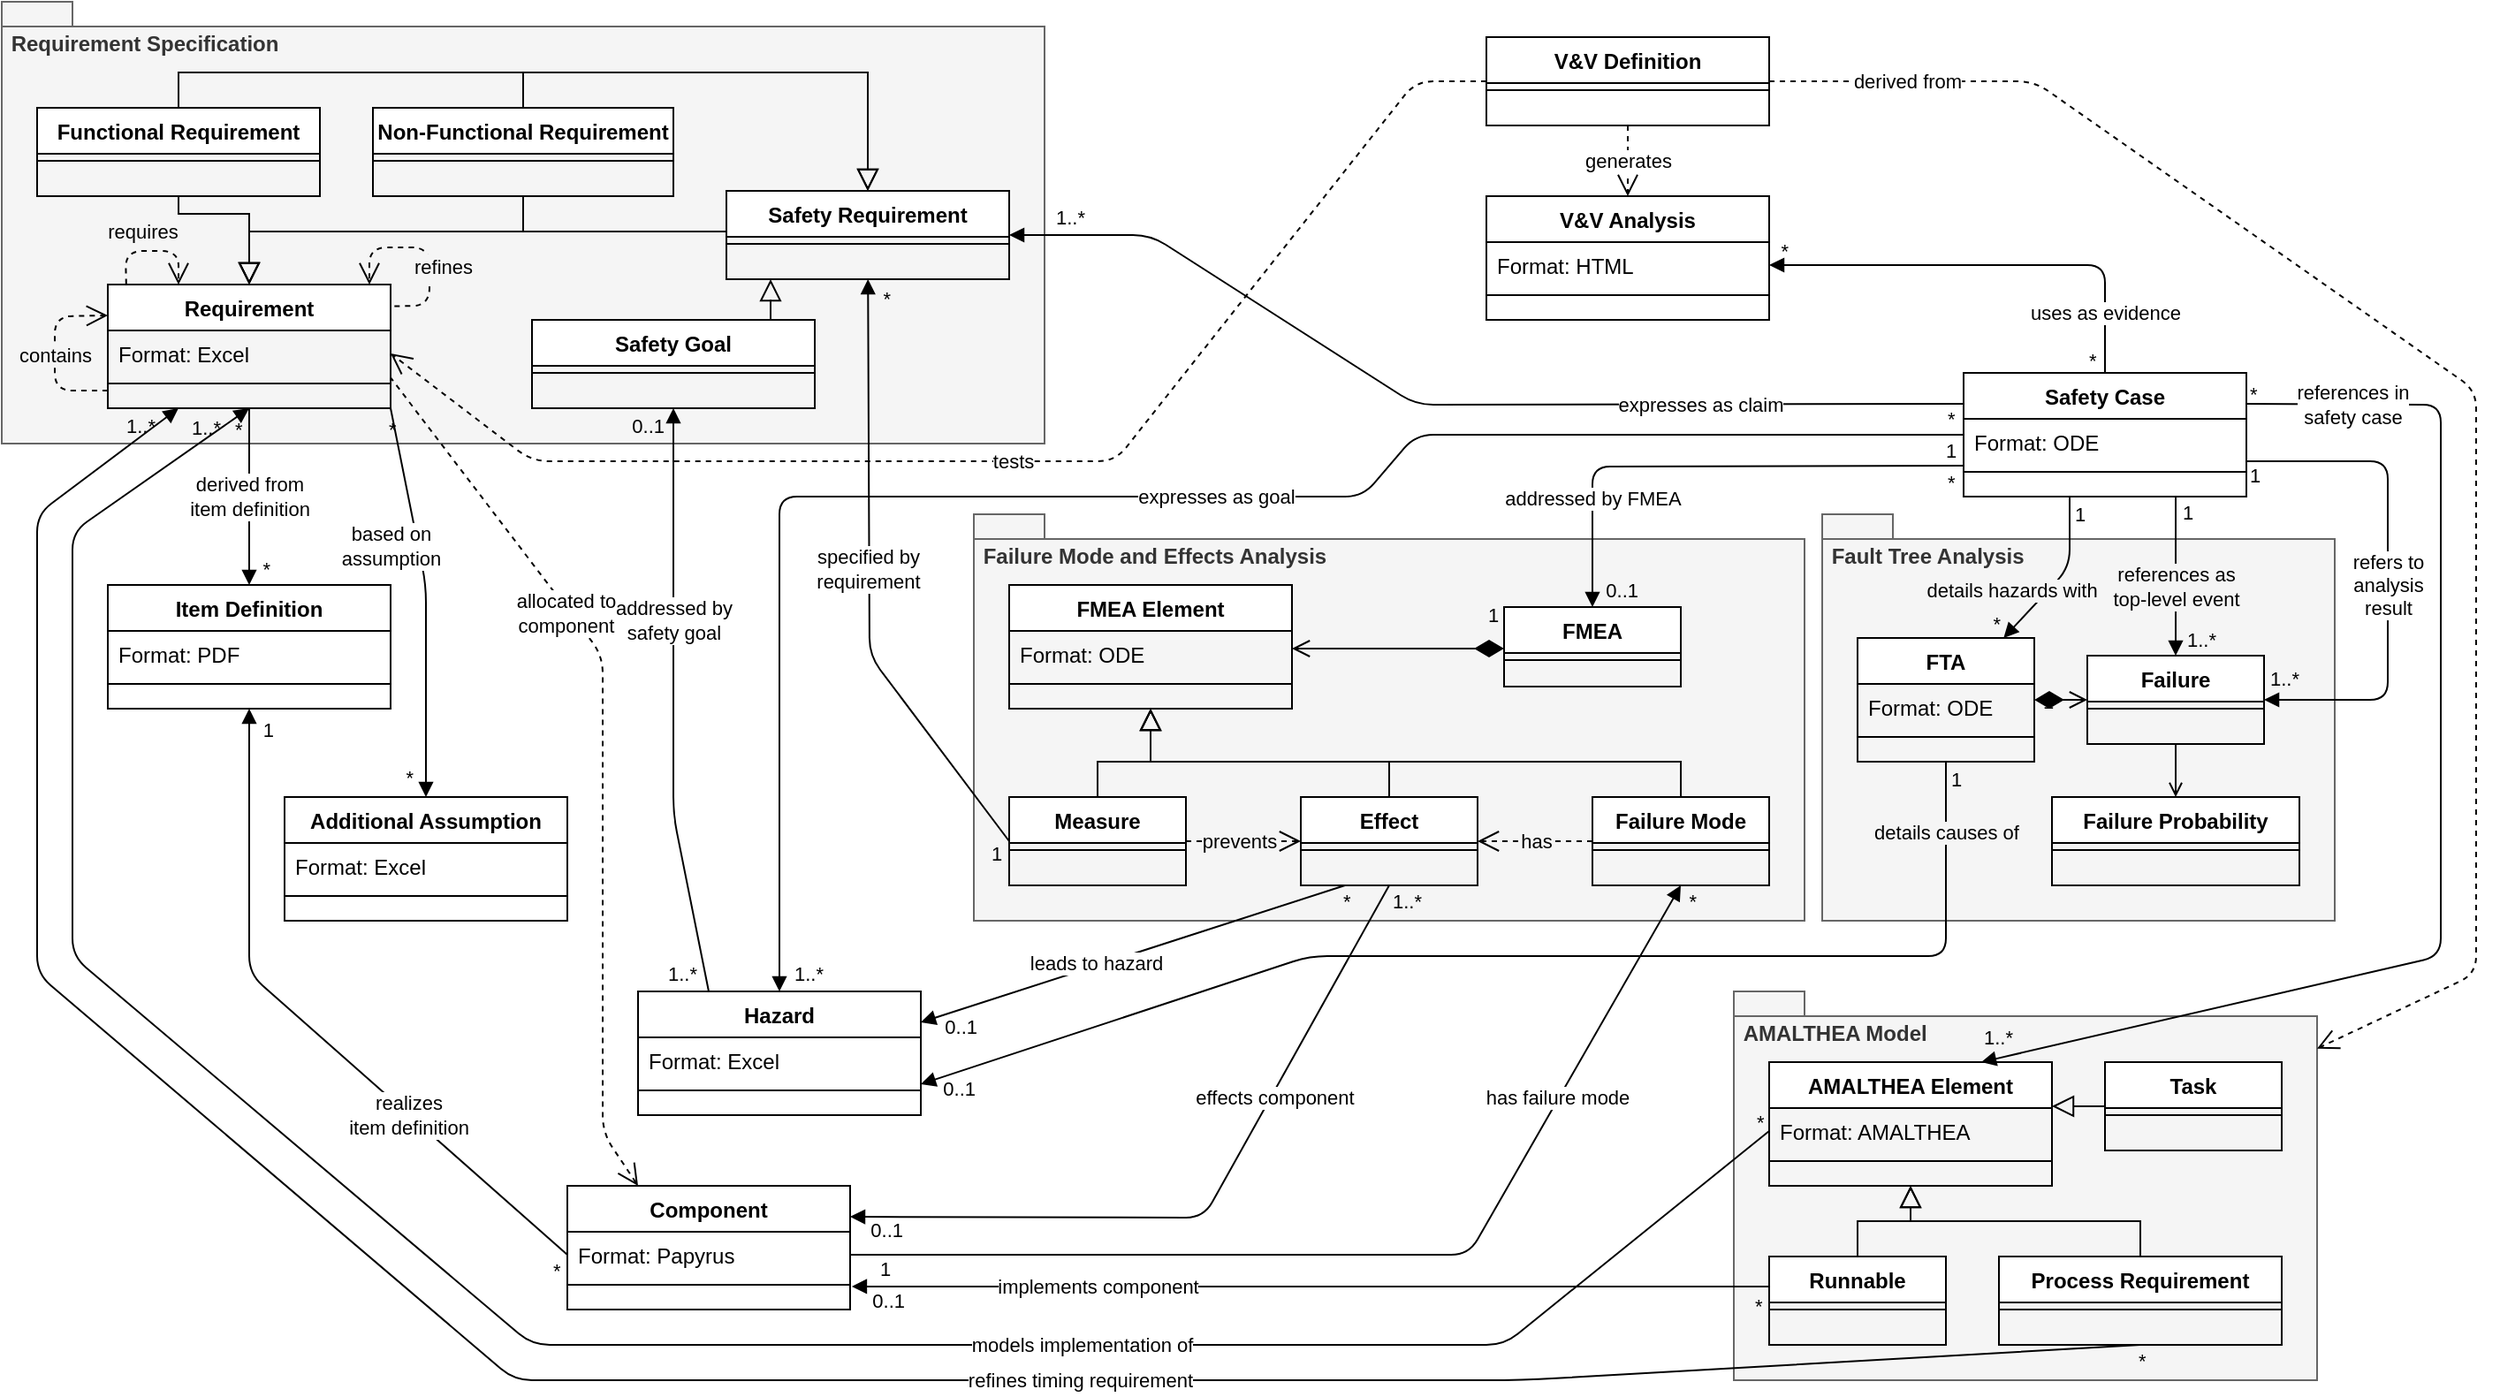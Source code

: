 <mxfile version="14.6.13" type="device"><diagram id="C5RBs43oDa-KdzZeNtuy" name="MobSTr TIM"><mxGraphModel dx="2410" dy="989" grid="1" gridSize="10" guides="1" tooltips="1" connect="1" arrows="1" fold="1" page="1" pageScale="1" pageWidth="827" pageHeight="1169" math="0" shadow="0"><root><mxCell id="WIyWlLk6GJQsqaUBKTNV-0"/><mxCell id="WIyWlLk6GJQsqaUBKTNV-1" parent="WIyWlLk6GJQsqaUBKTNV-0"/><mxCell id="E8Di_Hi7CMNMkP6oWDwf-0" value="&amp;nbsp;Fault Tree Analysis" style="shape=folder;fontStyle=1;spacingTop=10;tabWidth=40;tabHeight=14;tabPosition=left;html=1;align=left;verticalAlign=top;fillColor=#f5f5f5;strokeColor=#666666;fontColor=#333333;labelBackgroundColor=#F5F5F5;" parent="WIyWlLk6GJQsqaUBKTNV-1" vertex="1"><mxGeometry x="210" y="300" width="290" height="230" as="geometry"/></mxCell><mxCell id="Kf5-NnQMXQNFtKL07KmT-27" value="&amp;nbsp;Failure Mode and Effects Analysis" style="shape=folder;fontStyle=1;spacingTop=10;tabWidth=40;tabHeight=14;tabPosition=left;html=1;align=left;verticalAlign=top;fillColor=#f5f5f5;strokeColor=#666666;fontColor=#333333;labelBackgroundColor=#F5F5F5;" parent="WIyWlLk6GJQsqaUBKTNV-1" vertex="1"><mxGeometry x="-270" y="300" width="470" height="230" as="geometry"/></mxCell><mxCell id="Kf5-NnQMXQNFtKL07KmT-26" value="&amp;nbsp;Requirement Specification" style="shape=folder;fontStyle=1;spacingTop=10;tabWidth=40;tabHeight=14;tabPosition=left;html=1;align=left;verticalAlign=top;fillColor=#f5f5f5;strokeColor=#666666;fontColor=#333333;" parent="WIyWlLk6GJQsqaUBKTNV-1" vertex="1"><mxGeometry x="-820" y="10" width="590" height="250" as="geometry"/></mxCell><mxCell id="zkfFHV4jXpPFQw0GAbJ--0" value="Requirement" style="swimlane;fontStyle=1;align=center;verticalAlign=top;childLayout=stackLayout;horizontal=1;startSize=26;horizontalStack=0;resizeParent=1;resizeLast=0;collapsible=1;marginBottom=0;rounded=0;shadow=0;strokeWidth=1;" parent="WIyWlLk6GJQsqaUBKTNV-1" vertex="1"><mxGeometry x="-760" y="170" width="160" height="70" as="geometry"><mxRectangle x="230" y="140" width="160" height="26" as="alternateBounds"/></mxGeometry></mxCell><mxCell id="zkfFHV4jXpPFQw0GAbJ--3" value="Format: Excel" style="text;align=left;verticalAlign=top;spacingLeft=4;spacingRight=4;overflow=hidden;rotatable=0;points=[[0,0.5],[1,0.5]];portConstraint=eastwest;rounded=0;shadow=0;html=0;" parent="zkfFHV4jXpPFQw0GAbJ--0" vertex="1"><mxGeometry y="26" width="160" height="26" as="geometry"/></mxCell><mxCell id="zkfFHV4jXpPFQw0GAbJ--4" value="" style="line;html=1;strokeWidth=1;align=left;verticalAlign=middle;spacingTop=-1;spacingLeft=3;spacingRight=3;rotatable=0;labelPosition=right;points=[];portConstraint=eastwest;" parent="zkfFHV4jXpPFQw0GAbJ--0" vertex="1"><mxGeometry y="52" width="160" height="8" as="geometry"/></mxCell><mxCell id="zkfFHV4jXpPFQw0GAbJ--6" value="Functional Requirement" style="swimlane;fontStyle=1;align=center;verticalAlign=top;childLayout=stackLayout;horizontal=1;startSize=26;horizontalStack=0;resizeParent=1;resizeLast=0;collapsible=1;marginBottom=0;rounded=0;shadow=0;strokeWidth=1;" parent="WIyWlLk6GJQsqaUBKTNV-1" vertex="1"><mxGeometry x="-800" y="70" width="160" height="50" as="geometry"><mxRectangle x="130" y="380" width="160" height="26" as="alternateBounds"/></mxGeometry></mxCell><mxCell id="zkfFHV4jXpPFQw0GAbJ--9" value="" style="line;html=1;strokeWidth=1;align=left;verticalAlign=middle;spacingTop=-1;spacingLeft=3;spacingRight=3;rotatable=0;labelPosition=right;points=[];portConstraint=eastwest;" parent="zkfFHV4jXpPFQw0GAbJ--6" vertex="1"><mxGeometry y="26" width="160" height="8" as="geometry"/></mxCell><mxCell id="zkfFHV4jXpPFQw0GAbJ--13" value="Non-Functional Requirement" style="swimlane;fontStyle=1;align=center;verticalAlign=top;childLayout=stackLayout;horizontal=1;startSize=26;horizontalStack=0;resizeParent=1;resizeLast=0;collapsible=1;marginBottom=0;rounded=0;shadow=0;strokeWidth=1;" parent="WIyWlLk6GJQsqaUBKTNV-1" vertex="1"><mxGeometry x="-610" y="70" width="170" height="50" as="geometry"><mxRectangle x="340" y="380" width="170" height="26" as="alternateBounds"/></mxGeometry></mxCell><mxCell id="zkfFHV4jXpPFQw0GAbJ--15" value="" style="line;html=1;strokeWidth=1;align=left;verticalAlign=middle;spacingTop=-1;spacingLeft=3;spacingRight=3;rotatable=0;labelPosition=right;points=[];portConstraint=eastwest;" parent="zkfFHV4jXpPFQw0GAbJ--13" vertex="1"><mxGeometry y="26" width="170" height="8" as="geometry"/></mxCell><mxCell id="Kf5-NnQMXQNFtKL07KmT-7" value="Safety Goal" style="swimlane;fontStyle=1;align=center;verticalAlign=top;childLayout=stackLayout;horizontal=1;startSize=26;horizontalStack=0;resizeParent=1;resizeLast=0;collapsible=1;marginBottom=0;rounded=0;shadow=0;strokeWidth=1;" parent="WIyWlLk6GJQsqaUBKTNV-1" vertex="1"><mxGeometry x="-520" y="190" width="160" height="50" as="geometry"><mxRectangle x="340" y="380" width="170" height="26" as="alternateBounds"/></mxGeometry></mxCell><mxCell id="Kf5-NnQMXQNFtKL07KmT-8" value="" style="line;html=1;strokeWidth=1;align=left;verticalAlign=middle;spacingTop=-1;spacingLeft=3;spacingRight=3;rotatable=0;labelPosition=right;points=[];portConstraint=eastwest;" parent="Kf5-NnQMXQNFtKL07KmT-7" vertex="1"><mxGeometry y="26" width="160" height="8" as="geometry"/></mxCell><mxCell id="Kf5-NnQMXQNFtKL07KmT-14" value="Additional Assumption" style="swimlane;fontStyle=1;align=center;verticalAlign=top;childLayout=stackLayout;horizontal=1;startSize=26;horizontalStack=0;resizeParent=1;resizeLast=0;collapsible=1;marginBottom=0;rounded=0;shadow=0;strokeWidth=1;" parent="WIyWlLk6GJQsqaUBKTNV-1" vertex="1"><mxGeometry x="-660" y="460" width="160" height="70" as="geometry"><mxRectangle x="230" y="140" width="160" height="26" as="alternateBounds"/></mxGeometry></mxCell><mxCell id="Kf5-NnQMXQNFtKL07KmT-15" value="Format: Excel" style="text;align=left;verticalAlign=top;spacingLeft=4;spacingRight=4;overflow=hidden;rotatable=0;points=[[0,0.5],[1,0.5]];portConstraint=eastwest;rounded=0;shadow=0;html=0;" parent="Kf5-NnQMXQNFtKL07KmT-14" vertex="1"><mxGeometry y="26" width="160" height="26" as="geometry"/></mxCell><mxCell id="Kf5-NnQMXQNFtKL07KmT-16" value="" style="line;html=1;strokeWidth=1;align=left;verticalAlign=middle;spacingTop=-1;spacingLeft=3;spacingRight=3;rotatable=0;labelPosition=right;points=[];portConstraint=eastwest;" parent="Kf5-NnQMXQNFtKL07KmT-14" vertex="1"><mxGeometry y="52" width="160" height="8" as="geometry"/></mxCell><mxCell id="Kf5-NnQMXQNFtKL07KmT-18" value="Hazard" style="swimlane;fontStyle=1;align=center;verticalAlign=top;childLayout=stackLayout;horizontal=1;startSize=26;horizontalStack=0;resizeParent=1;resizeLast=0;collapsible=1;marginBottom=0;rounded=0;shadow=0;strokeWidth=1;" parent="WIyWlLk6GJQsqaUBKTNV-1" vertex="1"><mxGeometry x="-460" y="570" width="160" height="70" as="geometry"><mxRectangle x="230" y="140" width="160" height="26" as="alternateBounds"/></mxGeometry></mxCell><mxCell id="Kf5-NnQMXQNFtKL07KmT-19" value="Format: Excel" style="text;align=left;verticalAlign=top;spacingLeft=4;spacingRight=4;overflow=hidden;rotatable=0;points=[[0,0.5],[1,0.5]];portConstraint=eastwest;rounded=0;shadow=0;html=0;" parent="Kf5-NnQMXQNFtKL07KmT-18" vertex="1"><mxGeometry y="26" width="160" height="26" as="geometry"/></mxCell><mxCell id="Kf5-NnQMXQNFtKL07KmT-20" value="" style="line;html=1;strokeWidth=1;align=left;verticalAlign=middle;spacingTop=-1;spacingLeft=3;spacingRight=3;rotatable=0;labelPosition=right;points=[];portConstraint=eastwest;" parent="Kf5-NnQMXQNFtKL07KmT-18" vertex="1"><mxGeometry y="52" width="160" height="8" as="geometry"/></mxCell><mxCell id="Kf5-NnQMXQNFtKL07KmT-22" value="addressed by&lt;br&gt;safety goal" style="endArrow=block;html=1;entryX=0.5;entryY=1;entryDx=0;entryDy=0;endFill=1;exitX=0.25;exitY=0;exitDx=0;exitDy=0;startArrow=none;startFill=0;" parent="WIyWlLk6GJQsqaUBKTNV-1" source="Kf5-NnQMXQNFtKL07KmT-18" target="Kf5-NnQMXQNFtKL07KmT-7" edge="1"><mxGeometry x="0.277" relative="1" as="geometry"><mxPoint x="-440" y="570" as="sourcePoint"/><mxPoint x="710" y="698.5" as="targetPoint"/><Array as="points"><mxPoint x="-440" y="470"/></Array><mxPoint as="offset"/></mxGeometry></mxCell><mxCell id="Kf5-NnQMXQNFtKL07KmT-24" value="1..*" style="edgeLabel;resizable=0;html=1;align=left;verticalAlign=bottom;labelBackgroundColor=none;" parent="Kf5-NnQMXQNFtKL07KmT-22" connectable="0" vertex="1"><mxGeometry x="-1" relative="1" as="geometry"><mxPoint x="-25" y="-1.5" as="offset"/></mxGeometry></mxCell><mxCell id="Kf5-NnQMXQNFtKL07KmT-25" value="0..1" style="edgeLabel;resizable=0;html=1;align=right;verticalAlign=bottom;labelBackgroundColor=none;" parent="Kf5-NnQMXQNFtKL07KmT-22" connectable="0" vertex="1"><mxGeometry x="1" relative="1" as="geometry"><mxPoint x="-5" y="18.91" as="offset"/></mxGeometry></mxCell><mxCell id="Kf5-NnQMXQNFtKL07KmT-28" value="FMEA Element" style="swimlane;fontStyle=1;align=center;verticalAlign=top;childLayout=stackLayout;horizontal=1;startSize=26;horizontalStack=0;resizeParent=1;resizeLast=0;collapsible=1;marginBottom=0;rounded=0;shadow=0;strokeWidth=1;labelBackgroundColor=none;" parent="WIyWlLk6GJQsqaUBKTNV-1" vertex="1"><mxGeometry x="-250" y="340" width="160" height="70" as="geometry"><mxRectangle x="230" y="140" width="160" height="26" as="alternateBounds"/></mxGeometry></mxCell><mxCell id="Kf5-NnQMXQNFtKL07KmT-29" value="Format: ODE" style="text;align=left;verticalAlign=top;spacingLeft=4;spacingRight=4;overflow=hidden;rotatable=0;points=[[0,0.5],[1,0.5]];portConstraint=eastwest;rounded=0;shadow=0;html=0;" parent="Kf5-NnQMXQNFtKL07KmT-28" vertex="1"><mxGeometry y="26" width="160" height="26" as="geometry"/></mxCell><mxCell id="Kf5-NnQMXQNFtKL07KmT-30" value="" style="line;html=1;strokeWidth=1;align=left;verticalAlign=middle;spacingTop=-1;spacingLeft=3;spacingRight=3;rotatable=0;labelPosition=right;points=[];portConstraint=eastwest;" parent="Kf5-NnQMXQNFtKL07KmT-28" vertex="1"><mxGeometry y="52" width="160" height="8" as="geometry"/></mxCell><mxCell id="Kf5-NnQMXQNFtKL07KmT-31" value="Measure" style="swimlane;fontStyle=1;align=center;verticalAlign=top;childLayout=stackLayout;horizontal=1;startSize=26;horizontalStack=0;resizeParent=1;resizeLast=0;collapsible=1;marginBottom=0;rounded=0;shadow=0;strokeWidth=1;" parent="WIyWlLk6GJQsqaUBKTNV-1" vertex="1"><mxGeometry x="-250" y="460" width="100" height="50" as="geometry"><mxRectangle x="340" y="380" width="170" height="26" as="alternateBounds"/></mxGeometry></mxCell><mxCell id="Kf5-NnQMXQNFtKL07KmT-32" value="" style="line;html=1;strokeWidth=1;align=left;verticalAlign=middle;spacingTop=-1;spacingLeft=3;spacingRight=3;rotatable=0;labelPosition=right;points=[];portConstraint=eastwest;" parent="Kf5-NnQMXQNFtKL07KmT-31" vertex="1"><mxGeometry y="26" width="100" height="8" as="geometry"/></mxCell><mxCell id="Kf5-NnQMXQNFtKL07KmT-33" value="Effect" style="swimlane;fontStyle=1;align=center;verticalAlign=top;childLayout=stackLayout;horizontal=1;startSize=26;horizontalStack=0;resizeParent=1;resizeLast=0;collapsible=1;marginBottom=0;rounded=0;shadow=0;strokeWidth=1;" parent="WIyWlLk6GJQsqaUBKTNV-1" vertex="1"><mxGeometry x="-85" y="460" width="100" height="50" as="geometry"><mxRectangle x="340" y="380" width="170" height="26" as="alternateBounds"/></mxGeometry></mxCell><mxCell id="Kf5-NnQMXQNFtKL07KmT-34" value="" style="line;html=1;strokeWidth=1;align=left;verticalAlign=middle;spacingTop=-1;spacingLeft=3;spacingRight=3;rotatable=0;labelPosition=right;points=[];portConstraint=eastwest;" parent="Kf5-NnQMXQNFtKL07KmT-33" vertex="1"><mxGeometry y="26" width="100" height="8" as="geometry"/></mxCell><mxCell id="Kf5-NnQMXQNFtKL07KmT-35" value="Failure Mode" style="swimlane;fontStyle=1;align=center;verticalAlign=top;childLayout=stackLayout;horizontal=1;startSize=26;horizontalStack=0;resizeParent=1;resizeLast=0;collapsible=1;marginBottom=0;rounded=0;shadow=0;strokeWidth=1;" parent="WIyWlLk6GJQsqaUBKTNV-1" vertex="1"><mxGeometry x="80" y="460" width="100" height="50" as="geometry"><mxRectangle x="340" y="380" width="170" height="26" as="alternateBounds"/></mxGeometry></mxCell><mxCell id="Kf5-NnQMXQNFtKL07KmT-36" value="" style="line;html=1;strokeWidth=1;align=left;verticalAlign=middle;spacingTop=-1;spacingLeft=3;spacingRight=3;rotatable=0;labelPosition=right;points=[];portConstraint=eastwest;" parent="Kf5-NnQMXQNFtKL07KmT-35" vertex="1"><mxGeometry y="26" width="100" height="8" as="geometry"/></mxCell><mxCell id="Kf5-NnQMXQNFtKL07KmT-37" value="FMEA" style="swimlane;fontStyle=1;align=center;verticalAlign=top;childLayout=stackLayout;horizontal=1;startSize=26;horizontalStack=0;resizeParent=1;resizeLast=0;collapsible=1;marginBottom=0;rounded=0;shadow=0;strokeWidth=1;" parent="WIyWlLk6GJQsqaUBKTNV-1" vertex="1"><mxGeometry x="30" y="352.5" width="100" height="45" as="geometry"><mxRectangle x="340" y="380" width="170" height="26" as="alternateBounds"/></mxGeometry></mxCell><mxCell id="Kf5-NnQMXQNFtKL07KmT-38" value="" style="line;html=1;strokeWidth=1;align=left;verticalAlign=middle;spacingTop=-1;spacingLeft=3;spacingRight=3;rotatable=0;labelPosition=right;points=[];portConstraint=eastwest;" parent="Kf5-NnQMXQNFtKL07KmT-37" vertex="1"><mxGeometry y="26" width="100" height="8" as="geometry"/></mxCell><mxCell id="Kf5-NnQMXQNFtKL07KmT-39" value="1" style="endArrow=open;html=1;endSize=8;startArrow=diamondThin;startSize=14;startFill=1;edgeStyle=orthogonalEdgeStyle;align=left;verticalAlign=bottom;rounded=0;labelBackgroundColor=none;" parent="WIyWlLk6GJQsqaUBKTNV-1" edge="1"><mxGeometry x="-0.809" y="-10" relative="1" as="geometry"><mxPoint x="30" y="376" as="sourcePoint"/><mxPoint x="-90" y="376" as="targetPoint"/><mxPoint as="offset"/></mxGeometry></mxCell><mxCell id="Kf5-NnQMXQNFtKL07KmT-40" value="" style="endArrow=block;endSize=10;endFill=0;shadow=0;strokeWidth=1;rounded=0;edgeStyle=elbowEdgeStyle;elbow=vertical;exitX=0.5;exitY=0;exitDx=0;exitDy=0;" parent="WIyWlLk6GJQsqaUBKTNV-1" source="Kf5-NnQMXQNFtKL07KmT-31" target="Kf5-NnQMXQNFtKL07KmT-28" edge="1"><mxGeometry width="160" relative="1" as="geometry"><mxPoint x="220" y="70" as="sourcePoint"/><mxPoint x="220" y="-20" as="targetPoint"/><Array as="points"><mxPoint x="-170" y="440"/><mxPoint x="-150" y="440"/><mxPoint x="-170" y="440"/><mxPoint x="-170" y="430"/><mxPoint x="-170" y="420"/><mxPoint x="490" y="-100"/></Array></mxGeometry></mxCell><mxCell id="Kf5-NnQMXQNFtKL07KmT-41" value="" style="endArrow=block;endSize=10;endFill=0;shadow=0;strokeWidth=1;rounded=0;edgeStyle=elbowEdgeStyle;elbow=vertical;exitX=0.5;exitY=0;exitDx=0;exitDy=0;" parent="WIyWlLk6GJQsqaUBKTNV-1" source="Kf5-NnQMXQNFtKL07KmT-33" target="Kf5-NnQMXQNFtKL07KmT-28" edge="1"><mxGeometry width="160" relative="1" as="geometry"><mxPoint x="220" y="70" as="sourcePoint"/><mxPoint x="220" y="-20" as="targetPoint"/><Array as="points"><mxPoint x="-170" y="440"/><mxPoint x="-150" y="440"/><mxPoint x="-170" y="440"/><mxPoint x="-130" y="440"/><mxPoint x="-80" y="430"/><mxPoint x="-80" y="420"/><mxPoint x="640" y="-120"/></Array></mxGeometry></mxCell><mxCell id="Kf5-NnQMXQNFtKL07KmT-42" value="" style="endArrow=block;endSize=10;endFill=0;shadow=0;strokeWidth=1;rounded=0;edgeStyle=elbowEdgeStyle;elbow=vertical;entryX=0.5;entryY=1;entryDx=0;entryDy=0;" parent="WIyWlLk6GJQsqaUBKTNV-1" source="Kf5-NnQMXQNFtKL07KmT-35" target="Kf5-NnQMXQNFtKL07KmT-28" edge="1"><mxGeometry width="160" relative="1" as="geometry"><mxPoint x="650" y="-70" as="sourcePoint"/><mxPoint x="630" y="-110" as="targetPoint"/><Array as="points"><mxPoint x="-150" y="440"/><mxPoint x="-120" y="440"/><mxPoint x="-70" y="430"/><mxPoint x="-120" y="420"/><mxPoint x="120" y="480"/><mxPoint x="720" y="-120"/><mxPoint x="650" y="-110"/></Array></mxGeometry></mxCell><mxCell id="Kf5-NnQMXQNFtKL07KmT-43" value="prevents" style="endArrow=open;endSize=10;dashed=1;html=1;labelBackgroundColor=#F5F5F5;" parent="WIyWlLk6GJQsqaUBKTNV-1" source="Kf5-NnQMXQNFtKL07KmT-31" target="Kf5-NnQMXQNFtKL07KmT-33" edge="1"><mxGeometry x="-0.077" width="160" relative="1" as="geometry"><mxPoint x="450" y="-10" as="sourcePoint"/><mxPoint x="610" y="-10" as="targetPoint"/><mxPoint as="offset"/></mxGeometry></mxCell><mxCell id="Kf5-NnQMXQNFtKL07KmT-44" value="has" style="endArrow=open;endSize=10;dashed=1;html=1;labelBackgroundColor=#F5F5F5;" parent="WIyWlLk6GJQsqaUBKTNV-1" source="Kf5-NnQMXQNFtKL07KmT-35" target="Kf5-NnQMXQNFtKL07KmT-33" edge="1"><mxGeometry width="160" relative="1" as="geometry"><mxPoint x="550" y="-33.226" as="sourcePoint"/><mxPoint x="605" y="-36.774" as="targetPoint"/></mxGeometry></mxCell><mxCell id="Kf5-NnQMXQNFtKL07KmT-45" value="leads to hazard" style="endArrow=block;html=1;entryX=1;entryY=0.25;entryDx=0;entryDy=0;endFill=1;exitX=0.25;exitY=1;exitDx=0;exitDy=0;" parent="WIyWlLk6GJQsqaUBKTNV-1" source="Kf5-NnQMXQNFtKL07KmT-33" target="Kf5-NnQMXQNFtKL07KmT-18" edge="1"><mxGeometry x="0.168" y="-1" relative="1" as="geometry"><mxPoint x="780" y="730" as="sourcePoint"/><mxPoint x="630" y="580" as="targetPoint"/><mxPoint as="offset"/></mxGeometry></mxCell><mxCell id="Kf5-NnQMXQNFtKL07KmT-47" value="*" style="edgeLabel;resizable=0;html=1;align=left;verticalAlign=bottom;labelBackgroundColor=none;" parent="Kf5-NnQMXQNFtKL07KmT-45" connectable="0" vertex="1"><mxGeometry x="-1" relative="1" as="geometry"><mxPoint x="-3.16" y="17" as="offset"/></mxGeometry></mxCell><mxCell id="Kf5-NnQMXQNFtKL07KmT-48" value="0..1" style="edgeLabel;resizable=0;html=1;align=right;verticalAlign=bottom;labelBackgroundColor=none;" parent="Kf5-NnQMXQNFtKL07KmT-45" connectable="0" vertex="1"><mxGeometry x="1" relative="1" as="geometry"><mxPoint x="31.77" y="46.1" as="offset"/></mxGeometry></mxCell><mxCell id="Kf5-NnQMXQNFtKL07KmT-49" value="specified by&lt;br&gt;requirement" style="endArrow=block;html=1;exitX=0;exitY=0.5;exitDx=0;exitDy=0;endFill=1;" parent="WIyWlLk6GJQsqaUBKTNV-1" source="Kf5-NnQMXQNFtKL07KmT-31" target="Kf5-NnQMXQNFtKL07KmT-2" edge="1"><mxGeometry x="0.047" y="1" relative="1" as="geometry"><mxPoint x="1057.163" y="450" as="sourcePoint"/><mxPoint x="912.526" y="640" as="targetPoint"/><Array as="points"><mxPoint x="-329" y="380"/></Array><mxPoint as="offset"/></mxGeometry></mxCell><mxCell id="Kf5-NnQMXQNFtKL07KmT-51" value="1" style="edgeLabel;resizable=0;html=1;align=left;verticalAlign=bottom;labelBackgroundColor=none;" parent="Kf5-NnQMXQNFtKL07KmT-49" connectable="0" vertex="1"><mxGeometry x="-1" relative="1" as="geometry"><mxPoint x="-12.0" y="15" as="offset"/></mxGeometry></mxCell><mxCell id="Kf5-NnQMXQNFtKL07KmT-52" value="*" style="edgeLabel;resizable=0;html=1;align=right;verticalAlign=bottom;labelBackgroundColor=none;" parent="Kf5-NnQMXQNFtKL07KmT-49" connectable="0" vertex="1"><mxGeometry x="1" relative="1" as="geometry"><mxPoint x="12.9" y="19.93" as="offset"/></mxGeometry></mxCell><mxCell id="Kf5-NnQMXQNFtKL07KmT-53" value="Item Definition" style="swimlane;fontStyle=1;align=center;verticalAlign=top;childLayout=stackLayout;horizontal=1;startSize=26;horizontalStack=0;resizeParent=1;resizeLast=0;collapsible=1;marginBottom=0;rounded=0;shadow=0;strokeWidth=1;" parent="WIyWlLk6GJQsqaUBKTNV-1" vertex="1"><mxGeometry x="-760" y="340" width="160" height="70" as="geometry"><mxRectangle x="230" y="140" width="160" height="26" as="alternateBounds"/></mxGeometry></mxCell><mxCell id="Kf5-NnQMXQNFtKL07KmT-54" value="Format: PDF" style="text;align=left;verticalAlign=top;spacingLeft=4;spacingRight=4;overflow=hidden;rotatable=0;points=[[0,0.5],[1,0.5]];portConstraint=eastwest;rounded=0;shadow=0;html=0;" parent="Kf5-NnQMXQNFtKL07KmT-53" vertex="1"><mxGeometry y="26" width="160" height="26" as="geometry"/></mxCell><mxCell id="Kf5-NnQMXQNFtKL07KmT-55" value="" style="line;html=1;strokeWidth=1;align=left;verticalAlign=middle;spacingTop=-1;spacingLeft=3;spacingRight=3;rotatable=0;labelPosition=right;points=[];portConstraint=eastwest;" parent="Kf5-NnQMXQNFtKL07KmT-53" vertex="1"><mxGeometry y="52" width="160" height="8" as="geometry"/></mxCell><mxCell id="Kf5-NnQMXQNFtKL07KmT-56" value="" style="endArrow=block;html=1;rounded=0;entryX=0.5;entryY=0;entryDx=0;entryDy=0;endFill=1;" parent="WIyWlLk6GJQsqaUBKTNV-1" target="Kf5-NnQMXQNFtKL07KmT-53" edge="1"><mxGeometry relative="1" as="geometry"><mxPoint x="-680" y="240" as="sourcePoint"/><mxPoint x="240" y="722" as="targetPoint"/><Array as="points"/></mxGeometry></mxCell><mxCell id="Kf5-NnQMXQNFtKL07KmT-57" value="derived from&lt;br&gt;item definition" style="edgeLabel;resizable=0;html=1;align=center;verticalAlign=middle;" parent="Kf5-NnQMXQNFtKL07KmT-56" connectable="0" vertex="1"><mxGeometry relative="1" as="geometry"><mxPoint x="-5.329e-15" y="-0.01" as="offset"/></mxGeometry></mxCell><mxCell id="Kf5-NnQMXQNFtKL07KmT-58" value="*" style="edgeLabel;resizable=0;html=1;align=left;verticalAlign=bottom;labelBackgroundColor=none;" parent="Kf5-NnQMXQNFtKL07KmT-56" connectable="0" vertex="1"><mxGeometry x="-1" relative="1" as="geometry"><mxPoint x="-10.0" y="20" as="offset"/></mxGeometry></mxCell><mxCell id="Kf5-NnQMXQNFtKL07KmT-59" value="*" style="edgeLabel;resizable=0;html=1;align=right;verticalAlign=bottom;labelBackgroundColor=none;" parent="Kf5-NnQMXQNFtKL07KmT-56" connectable="0" vertex="1"><mxGeometry x="1" relative="1" as="geometry"><mxPoint x="12" y="-0.18" as="offset"/></mxGeometry></mxCell><mxCell id="Kf5-NnQMXQNFtKL07KmT-60" value="Component" style="swimlane;fontStyle=1;align=center;verticalAlign=top;childLayout=stackLayout;horizontal=1;startSize=26;horizontalStack=0;resizeParent=1;resizeLast=0;collapsible=1;marginBottom=0;rounded=0;shadow=0;strokeWidth=1;" parent="WIyWlLk6GJQsqaUBKTNV-1" vertex="1"><mxGeometry x="-500" y="680" width="160" height="70" as="geometry"><mxRectangle x="230" y="140" width="160" height="26" as="alternateBounds"/></mxGeometry></mxCell><mxCell id="Kf5-NnQMXQNFtKL07KmT-61" value="Format: Papyrus" style="text;align=left;verticalAlign=top;spacingLeft=4;spacingRight=4;overflow=hidden;rotatable=0;points=[[0,0.5],[1,0.5]];portConstraint=eastwest;rounded=0;shadow=0;html=0;" parent="Kf5-NnQMXQNFtKL07KmT-60" vertex="1"><mxGeometry y="26" width="160" height="26" as="geometry"/></mxCell><mxCell id="Kf5-NnQMXQNFtKL07KmT-62" value="" style="line;html=1;strokeWidth=1;align=left;verticalAlign=middle;spacingTop=-1;spacingLeft=3;spacingRight=3;rotatable=0;labelPosition=right;points=[];portConstraint=eastwest;" parent="Kf5-NnQMXQNFtKL07KmT-60" vertex="1"><mxGeometry y="52" width="160" height="8" as="geometry"/></mxCell><mxCell id="Kf5-NnQMXQNFtKL07KmT-63" value="realizes&lt;br&gt;item definition" style="endArrow=block;html=1;exitX=0;exitY=0.5;exitDx=0;exitDy=0;entryX=0.5;entryY=1;entryDx=0;entryDy=0;endFill=1;" parent="WIyWlLk6GJQsqaUBKTNV-1" source="Kf5-NnQMXQNFtKL07KmT-61" target="Kf5-NnQMXQNFtKL07KmT-53" edge="1"><mxGeometry x="-0.386" relative="1" as="geometry"><mxPoint x="1054.615" y="450" as="sourcePoint"/><mxPoint x="893.846" y="640" as="targetPoint"/><Array as="points"><mxPoint x="-680" y="560"/></Array><mxPoint as="offset"/></mxGeometry></mxCell><mxCell id="Kf5-NnQMXQNFtKL07KmT-65" value="*" style="edgeLabel;resizable=0;html=1;align=left;verticalAlign=bottom;labelBackgroundColor=none;" parent="Kf5-NnQMXQNFtKL07KmT-63" connectable="0" vertex="1"><mxGeometry x="-1" relative="1" as="geometry"><mxPoint x="-10.0" y="17" as="offset"/></mxGeometry></mxCell><mxCell id="Kf5-NnQMXQNFtKL07KmT-66" value="1" style="edgeLabel;resizable=0;html=1;align=right;verticalAlign=bottom;labelBackgroundColor=none;" parent="Kf5-NnQMXQNFtKL07KmT-63" connectable="0" vertex="1"><mxGeometry x="1" relative="1" as="geometry"><mxPoint x="14" y="20.16" as="offset"/></mxGeometry></mxCell><mxCell id="Kf5-NnQMXQNFtKL07KmT-67" value="effects component" style="endArrow=block;html=1;entryX=1;entryY=0.25;entryDx=0;entryDy=0;exitX=0.5;exitY=1;exitDx=0;exitDy=0;endFill=1;" parent="WIyWlLk6GJQsqaUBKTNV-1" source="Kf5-NnQMXQNFtKL07KmT-33" target="Kf5-NnQMXQNFtKL07KmT-60" edge="1"><mxGeometry x="-0.343" y="2" relative="1" as="geometry"><mxPoint x="1054.615" y="450" as="sourcePoint"/><mxPoint x="893.846" y="640" as="targetPoint"/><Array as="points"><mxPoint x="-140" y="698"/></Array><mxPoint as="offset"/></mxGeometry></mxCell><mxCell id="Kf5-NnQMXQNFtKL07KmT-69" value="1..*" style="edgeLabel;resizable=0;html=1;align=left;verticalAlign=bottom;labelBackgroundColor=none;" parent="Kf5-NnQMXQNFtKL07KmT-67" connectable="0" vertex="1"><mxGeometry x="-1" relative="1" as="geometry"><mxPoint x="-0.16" y="17" as="offset"/></mxGeometry></mxCell><mxCell id="Kf5-NnQMXQNFtKL07KmT-70" value="0..1" style="edgeLabel;resizable=0;html=1;align=right;verticalAlign=bottom;labelBackgroundColor=none;" parent="Kf5-NnQMXQNFtKL07KmT-67" connectable="0" vertex="1"><mxGeometry x="1" relative="1" as="geometry"><mxPoint x="30.34" y="16.5" as="offset"/></mxGeometry></mxCell><mxCell id="Kf5-NnQMXQNFtKL07KmT-75" value="has failure mode" style="endArrow=block;html=1;exitX=1;exitY=0.5;exitDx=0;exitDy=0;entryX=0.5;entryY=1;entryDx=0;entryDy=0;endFill=1;" parent="WIyWlLk6GJQsqaUBKTNV-1" source="Kf5-NnQMXQNFtKL07KmT-61" target="Kf5-NnQMXQNFtKL07KmT-35" edge="1"><mxGeometry x="0.53" y="1" relative="1" as="geometry"><mxPoint x="1084.839" y="450" as="sourcePoint"/><mxPoint x="1380" y="640" as="targetPoint"/><mxPoint as="offset"/><Array as="points"><mxPoint x="10" y="719"/></Array></mxGeometry></mxCell><mxCell id="Kf5-NnQMXQNFtKL07KmT-77" value="1" style="edgeLabel;resizable=0;html=1;align=left;verticalAlign=bottom;labelBackgroundColor=none;" parent="Kf5-NnQMXQNFtKL07KmT-75" connectable="0" vertex="1"><mxGeometry x="-1" relative="1" as="geometry"><mxPoint x="14.81" y="16" as="offset"/></mxGeometry></mxCell><mxCell id="Kf5-NnQMXQNFtKL07KmT-78" value="*" style="edgeLabel;resizable=0;html=1;align=right;verticalAlign=bottom;labelBackgroundColor=none;" parent="Kf5-NnQMXQNFtKL07KmT-75" connectable="0" vertex="1"><mxGeometry x="1" relative="1" as="geometry"><mxPoint x="9.98" y="17.11" as="offset"/></mxGeometry></mxCell><mxCell id="Kf5-NnQMXQNFtKL07KmT-79" value="FTA" style="swimlane;fontStyle=1;align=center;verticalAlign=top;childLayout=stackLayout;horizontal=1;startSize=26;horizontalStack=0;resizeParent=1;resizeLast=0;collapsible=1;marginBottom=0;rounded=0;shadow=0;strokeWidth=1;" parent="WIyWlLk6GJQsqaUBKTNV-1" vertex="1"><mxGeometry x="230" y="370" width="100" height="70" as="geometry"><mxRectangle x="230" y="140" width="160" height="26" as="alternateBounds"/></mxGeometry></mxCell><mxCell id="Kf5-NnQMXQNFtKL07KmT-80" value="Format: ODE" style="text;align=left;verticalAlign=top;spacingLeft=4;spacingRight=4;overflow=hidden;rotatable=0;points=[[0,0.5],[1,0.5]];portConstraint=eastwest;rounded=0;shadow=0;html=0;" parent="Kf5-NnQMXQNFtKL07KmT-79" vertex="1"><mxGeometry y="26" width="100" height="26" as="geometry"/></mxCell><mxCell id="Kf5-NnQMXQNFtKL07KmT-81" value="" style="line;html=1;strokeWidth=1;align=left;verticalAlign=middle;spacingTop=-1;spacingLeft=3;spacingRight=3;rotatable=0;labelPosition=right;points=[];portConstraint=eastwest;" parent="Kf5-NnQMXQNFtKL07KmT-79" vertex="1"><mxGeometry y="52" width="100" height="8" as="geometry"/></mxCell><mxCell id="Kf5-NnQMXQNFtKL07KmT-82" value="details causes of" style="endArrow=block;html=1;exitX=0.5;exitY=1;exitDx=0;exitDy=0;entryX=1;entryY=0.75;entryDx=0;entryDy=0;endFill=1;labelBackgroundColor=#F5F5F5;" parent="WIyWlLk6GJQsqaUBKTNV-1" source="Kf5-NnQMXQNFtKL07KmT-79" target="Kf5-NnQMXQNFtKL07KmT-18" edge="1"><mxGeometry x="-0.886" relative="1" as="geometry"><mxPoint x="1084.839" y="450" as="sourcePoint"/><mxPoint x="-240" y="609" as="targetPoint"/><Array as="points"><mxPoint x="280" y="550"/><mxPoint x="60" y="550"/><mxPoint x="-80" y="550"/></Array><mxPoint as="offset"/></mxGeometry></mxCell><mxCell id="Kf5-NnQMXQNFtKL07KmT-84" value="1" style="edgeLabel;resizable=0;html=1;align=left;verticalAlign=bottom;labelBackgroundColor=none;" parent="Kf5-NnQMXQNFtKL07KmT-82" connectable="0" vertex="1"><mxGeometry x="-1" relative="1" as="geometry"><mxPoint x="0.84" y="18" as="offset"/></mxGeometry></mxCell><mxCell id="Kf5-NnQMXQNFtKL07KmT-85" value="0..1" style="edgeLabel;resizable=0;html=1;align=right;verticalAlign=bottom;labelBackgroundColor=none;" parent="Kf5-NnQMXQNFtKL07KmT-82" connectable="0" vertex="1"><mxGeometry x="1" relative="1" as="geometry"><mxPoint x="31.94" y="-24.07" as="offset"/></mxGeometry></mxCell><mxCell id="Kf5-NnQMXQNFtKL07KmT-86" value="&amp;nbsp;AMALTHEA Model" style="shape=folder;fontStyle=1;spacingTop=10;tabWidth=40;tabHeight=14;tabPosition=left;html=1;align=left;verticalAlign=top;fillColor=#f5f5f5;strokeColor=#666666;fontColor=#333333;" parent="WIyWlLk6GJQsqaUBKTNV-1" vertex="1"><mxGeometry x="160" y="570" width="330" height="220" as="geometry"/></mxCell><mxCell id="Kf5-NnQMXQNFtKL07KmT-87" value="AMALTHEA Element" style="swimlane;fontStyle=1;align=center;verticalAlign=top;childLayout=stackLayout;horizontal=1;startSize=26;horizontalStack=0;resizeParent=1;resizeLast=0;collapsible=1;marginBottom=0;rounded=0;shadow=0;strokeWidth=1;" parent="WIyWlLk6GJQsqaUBKTNV-1" vertex="1"><mxGeometry x="180" y="610" width="160" height="70" as="geometry"><mxRectangle x="230" y="140" width="160" height="26" as="alternateBounds"/></mxGeometry></mxCell><mxCell id="Kf5-NnQMXQNFtKL07KmT-88" value="Format: AMALTHEA" style="text;align=left;verticalAlign=top;spacingLeft=4;spacingRight=4;overflow=hidden;rotatable=0;points=[[0,0.5],[1,0.5]];portConstraint=eastwest;rounded=0;shadow=0;html=0;" parent="Kf5-NnQMXQNFtKL07KmT-87" vertex="1"><mxGeometry y="26" width="160" height="26" as="geometry"/></mxCell><mxCell id="Kf5-NnQMXQNFtKL07KmT-89" value="" style="line;html=1;strokeWidth=1;align=left;verticalAlign=middle;spacingTop=-1;spacingLeft=3;spacingRight=3;rotatable=0;labelPosition=right;points=[];portConstraint=eastwest;" parent="Kf5-NnQMXQNFtKL07KmT-87" vertex="1"><mxGeometry y="52" width="160" height="8" as="geometry"/></mxCell><mxCell id="Kf5-NnQMXQNFtKL07KmT-90" value="Runnable" style="swimlane;fontStyle=1;align=center;verticalAlign=top;childLayout=stackLayout;horizontal=1;startSize=26;horizontalStack=0;resizeParent=1;resizeLast=0;collapsible=1;marginBottom=0;rounded=0;shadow=0;strokeWidth=1;" parent="WIyWlLk6GJQsqaUBKTNV-1" vertex="1"><mxGeometry x="180" y="720" width="100" height="50" as="geometry"><mxRectangle x="340" y="380" width="170" height="26" as="alternateBounds"/></mxGeometry></mxCell><mxCell id="Kf5-NnQMXQNFtKL07KmT-91" value="" style="line;html=1;strokeWidth=1;align=left;verticalAlign=middle;spacingTop=-1;spacingLeft=3;spacingRight=3;rotatable=0;labelPosition=right;points=[];portConstraint=eastwest;" parent="Kf5-NnQMXQNFtKL07KmT-90" vertex="1"><mxGeometry y="26" width="100" height="8" as="geometry"/></mxCell><mxCell id="Kf5-NnQMXQNFtKL07KmT-92" value="Process Requirement" style="swimlane;fontStyle=1;align=center;verticalAlign=top;childLayout=stackLayout;horizontal=1;startSize=26;horizontalStack=0;resizeParent=1;resizeLast=0;collapsible=1;marginBottom=0;rounded=0;shadow=0;strokeWidth=1;" parent="WIyWlLk6GJQsqaUBKTNV-1" vertex="1"><mxGeometry x="310" y="720" width="160" height="50" as="geometry"><mxRectangle x="340" y="380" width="170" height="26" as="alternateBounds"/></mxGeometry></mxCell><mxCell id="Kf5-NnQMXQNFtKL07KmT-93" value="" style="line;html=1;strokeWidth=1;align=left;verticalAlign=middle;spacingTop=-1;spacingLeft=3;spacingRight=3;rotatable=0;labelPosition=right;points=[];portConstraint=eastwest;" parent="Kf5-NnQMXQNFtKL07KmT-92" vertex="1"><mxGeometry y="26" width="160" height="8" as="geometry"/></mxCell><mxCell id="Kf5-NnQMXQNFtKL07KmT-94" value="Task" style="swimlane;fontStyle=1;align=center;verticalAlign=top;childLayout=stackLayout;horizontal=1;startSize=26;horizontalStack=0;resizeParent=1;resizeLast=0;collapsible=1;marginBottom=0;rounded=0;shadow=0;strokeWidth=1;" parent="WIyWlLk6GJQsqaUBKTNV-1" vertex="1"><mxGeometry x="370" y="610" width="100" height="50" as="geometry"><mxRectangle x="340" y="380" width="170" height="26" as="alternateBounds"/></mxGeometry></mxCell><mxCell id="Kf5-NnQMXQNFtKL07KmT-95" value="" style="line;html=1;strokeWidth=1;align=left;verticalAlign=middle;spacingTop=-1;spacingLeft=3;spacingRight=3;rotatable=0;labelPosition=right;points=[];portConstraint=eastwest;" parent="Kf5-NnQMXQNFtKL07KmT-94" vertex="1"><mxGeometry y="26" width="100" height="8" as="geometry"/></mxCell><mxCell id="Kf5-NnQMXQNFtKL07KmT-96" value="" style="endArrow=block;endSize=10;endFill=0;shadow=0;strokeWidth=1;rounded=0;edgeStyle=elbowEdgeStyle;elbow=vertical;" parent="WIyWlLk6GJQsqaUBKTNV-1" source="Kf5-NnQMXQNFtKL07KmT-94" target="Kf5-NnQMXQNFtKL07KmT-87" edge="1"><mxGeometry width="160" relative="1" as="geometry"><mxPoint x="40" y="540" as="sourcePoint"/><mxPoint x="-160" y="490" as="targetPoint"/></mxGeometry></mxCell><mxCell id="Kf5-NnQMXQNFtKL07KmT-97" value="" style="endArrow=block;endSize=10;endFill=0;shadow=0;strokeWidth=1;rounded=0;edgeStyle=elbowEdgeStyle;elbow=vertical;" parent="WIyWlLk6GJQsqaUBKTNV-1" source="Kf5-NnQMXQNFtKL07KmT-92" target="Kf5-NnQMXQNFtKL07KmT-87" edge="1"><mxGeometry width="160" relative="1" as="geometry"><mxPoint x="354" y="694.913" as="sourcePoint"/><mxPoint x="330" y="694.913" as="targetPoint"/></mxGeometry></mxCell><mxCell id="Kf5-NnQMXQNFtKL07KmT-98" value="" style="endArrow=block;endSize=10;endFill=0;shadow=0;strokeWidth=1;rounded=0;edgeStyle=elbowEdgeStyle;elbow=vertical;" parent="WIyWlLk6GJQsqaUBKTNV-1" source="Kf5-NnQMXQNFtKL07KmT-90" target="Kf5-NnQMXQNFtKL07KmT-87" edge="1"><mxGeometry width="160" relative="1" as="geometry"><mxPoint x="360" y="760" as="sourcePoint"/><mxPoint x="250" y="725" as="targetPoint"/></mxGeometry></mxCell><mxCell id="Kf5-NnQMXQNFtKL07KmT-99" value="implements component" style="endArrow=block;html=1;entryX=1.006;entryY=1.192;entryDx=0;entryDy=0;entryPerimeter=0;endFill=1;" parent="WIyWlLk6GJQsqaUBKTNV-1" target="Kf5-NnQMXQNFtKL07KmT-61" edge="1"><mxGeometry x="0.464" relative="1" as="geometry"><mxPoint x="180" y="737" as="sourcePoint"/><mxPoint x="880" y="798.182" as="targetPoint"/><Array as="points"/><mxPoint as="offset"/></mxGeometry></mxCell><mxCell id="Kf5-NnQMXQNFtKL07KmT-101" value="*" style="edgeLabel;resizable=0;html=1;align=left;verticalAlign=bottom;labelBackgroundColor=none;" parent="Kf5-NnQMXQNFtKL07KmT-99" connectable="0" vertex="1"><mxGeometry x="-1" relative="1" as="geometry"><mxPoint x="-10.0" y="19" as="offset"/></mxGeometry></mxCell><mxCell id="Kf5-NnQMXQNFtKL07KmT-102" value="0..1" style="edgeLabel;resizable=0;html=1;align=right;verticalAlign=bottom;labelBackgroundColor=none;" parent="Kf5-NnQMXQNFtKL07KmT-99" connectable="0" vertex="1"><mxGeometry x="1" relative="1" as="geometry"><mxPoint x="30.17" y="16.74" as="offset"/></mxGeometry></mxCell><mxCell id="Kf5-NnQMXQNFtKL07KmT-104" value="Safety Case" style="swimlane;fontStyle=1;align=center;verticalAlign=top;childLayout=stackLayout;horizontal=1;startSize=26;horizontalStack=0;resizeParent=1;resizeLast=0;collapsible=1;marginBottom=0;rounded=0;shadow=0;strokeWidth=1;" parent="WIyWlLk6GJQsqaUBKTNV-1" vertex="1"><mxGeometry x="290" y="220" width="160" height="70" as="geometry"><mxRectangle x="230" y="140" width="160" height="26" as="alternateBounds"/></mxGeometry></mxCell><mxCell id="Kf5-NnQMXQNFtKL07KmT-105" value="Format: ODE" style="text;align=left;verticalAlign=top;spacingLeft=4;spacingRight=4;overflow=hidden;rotatable=0;points=[[0,0.5],[1,0.5]];portConstraint=eastwest;rounded=0;shadow=0;html=0;" parent="Kf5-NnQMXQNFtKL07KmT-104" vertex="1"><mxGeometry y="26" width="160" height="26" as="geometry"/></mxCell><mxCell id="Kf5-NnQMXQNFtKL07KmT-106" value="" style="line;html=1;strokeWidth=1;align=left;verticalAlign=middle;spacingTop=-1;spacingLeft=3;spacingRight=3;rotatable=0;labelPosition=right;points=[];portConstraint=eastwest;" parent="Kf5-NnQMXQNFtKL07KmT-104" vertex="1"><mxGeometry y="52" width="160" height="8" as="geometry"/></mxCell><mxCell id="Kf5-NnQMXQNFtKL07KmT-107" value="references in&lt;br&gt;safety case" style="endArrow=block;html=1;entryX=0.75;entryY=0;entryDx=0;entryDy=0;endFill=1;exitX=1;exitY=0.25;exitDx=0;exitDy=0;" parent="WIyWlLk6GJQsqaUBKTNV-1" source="Kf5-NnQMXQNFtKL07KmT-104" target="Kf5-NnQMXQNFtKL07KmT-87" edge="1"><mxGeometry x="-0.826" relative="1" as="geometry"><mxPoint x="1084.839" y="450" as="sourcePoint"/><mxPoint x="1123.548" y="690" as="targetPoint"/><Array as="points"><mxPoint x="560" y="238"/><mxPoint x="560" y="550"/></Array><mxPoint as="offset"/></mxGeometry></mxCell><mxCell id="Kf5-NnQMXQNFtKL07KmT-109" value="*" style="edgeLabel;resizable=0;html=1;align=left;verticalAlign=bottom;labelBackgroundColor=none;" parent="Kf5-NnQMXQNFtKL07KmT-107" connectable="0" vertex="1"><mxGeometry x="-1" relative="1" as="geometry"><mxPoint x="1.776e-15" y="2.5" as="offset"/></mxGeometry></mxCell><mxCell id="Kf5-NnQMXQNFtKL07KmT-110" value="1..*" style="edgeLabel;resizable=0;html=1;align=right;verticalAlign=bottom;labelBackgroundColor=none;" parent="Kf5-NnQMXQNFtKL07KmT-107" connectable="0" vertex="1"><mxGeometry x="1" relative="1" as="geometry"><mxPoint x="18.32" y="-5.08" as="offset"/></mxGeometry></mxCell><mxCell id="Kf5-NnQMXQNFtKL07KmT-111" value="details hazards with" style="endArrow=block;html=1;endFill=1;labelBackgroundColor=#F5F5F5;" parent="WIyWlLk6GJQsqaUBKTNV-1" target="Kf5-NnQMXQNFtKL07KmT-79" edge="1"><mxGeometry x="0.509" y="-15" relative="1" as="geometry"><mxPoint x="350" y="290" as="sourcePoint"/><mxPoint x="1123.548" y="690" as="targetPoint"/><mxPoint x="-1" as="offset"/><Array as="points"><mxPoint x="350" y="330"/></Array></mxGeometry></mxCell><mxCell id="Kf5-NnQMXQNFtKL07KmT-113" value="1" style="edgeLabel;resizable=0;html=1;align=left;verticalAlign=bottom;labelBackgroundColor=none;" parent="Kf5-NnQMXQNFtKL07KmT-111" connectable="0" vertex="1"><mxGeometry x="-1" relative="1" as="geometry"><mxPoint x="0.84" y="18" as="offset"/></mxGeometry></mxCell><mxCell id="Kf5-NnQMXQNFtKL07KmT-114" value="*&lt;br&gt;" style="edgeLabel;resizable=0;html=1;align=right;verticalAlign=bottom;labelBackgroundColor=none;" parent="Kf5-NnQMXQNFtKL07KmT-111" connectable="0" vertex="1"><mxGeometry x="1" relative="1" as="geometry"><mxPoint x="-1" y="1.0" as="offset"/></mxGeometry></mxCell><mxCell id="Kf5-NnQMXQNFtKL07KmT-115" value="expresses as goal" style="endArrow=block;html=1;exitX=0;exitY=0.5;exitDx=0;exitDy=0;endFill=1;" parent="WIyWlLk6GJQsqaUBKTNV-1" source="Kf5-NnQMXQNFtKL07KmT-104" target="Kf5-NnQMXQNFtKL07KmT-18" edge="1"><mxGeometry x="-0.09" relative="1" as="geometry"><mxPoint x="1550" y="220" as="sourcePoint"/><mxPoint x="1470.69" y="515" as="targetPoint"/><Array as="points"><mxPoint x="-20" y="255"/><mxPoint x="-50" y="290"/><mxPoint x="-380" y="290"/><mxPoint x="-380" y="460"/></Array><mxPoint as="offset"/></mxGeometry></mxCell><mxCell id="Kf5-NnQMXQNFtKL07KmT-117" value="*" style="edgeLabel;resizable=0;html=1;align=left;verticalAlign=bottom;labelBackgroundColor=none;" parent="Kf5-NnQMXQNFtKL07KmT-115" connectable="0" vertex="1"><mxGeometry x="-1" relative="1" as="geometry"><mxPoint x="-11.0" y="35" as="offset"/></mxGeometry></mxCell><mxCell id="Kf5-NnQMXQNFtKL07KmT-118" value="1..*" style="edgeLabel;resizable=0;html=1;align=right;verticalAlign=bottom;rotation=0;labelBackgroundColor=none;" parent="Kf5-NnQMXQNFtKL07KmT-115" connectable="0" vertex="1"><mxGeometry x="1" relative="1" as="geometry"><mxPoint x="25.04" y="-0.93" as="offset"/></mxGeometry></mxCell><mxCell id="Kf5-NnQMXQNFtKL07KmT-119" value="V&amp;V Analysis" style="swimlane;fontStyle=1;align=center;verticalAlign=top;childLayout=stackLayout;horizontal=1;startSize=26;horizontalStack=0;resizeParent=1;resizeLast=0;collapsible=1;marginBottom=0;rounded=0;shadow=0;strokeWidth=1;" parent="WIyWlLk6GJQsqaUBKTNV-1" vertex="1"><mxGeometry x="20" y="120" width="160" height="70" as="geometry"><mxRectangle x="230" y="140" width="160" height="26" as="alternateBounds"/></mxGeometry></mxCell><mxCell id="Kf5-NnQMXQNFtKL07KmT-120" value="Format: HTML" style="text;align=left;verticalAlign=top;spacingLeft=4;spacingRight=4;overflow=hidden;rotatable=0;points=[[0,0.5],[1,0.5]];portConstraint=eastwest;rounded=0;shadow=0;html=0;" parent="Kf5-NnQMXQNFtKL07KmT-119" vertex="1"><mxGeometry y="26" width="160" height="26" as="geometry"/></mxCell><mxCell id="Kf5-NnQMXQNFtKL07KmT-121" value="" style="line;html=1;strokeWidth=1;align=left;verticalAlign=middle;spacingTop=-1;spacingLeft=3;spacingRight=3;rotatable=0;labelPosition=right;points=[];portConstraint=eastwest;" parent="Kf5-NnQMXQNFtKL07KmT-119" vertex="1"><mxGeometry y="52" width="160" height="8" as="geometry"/></mxCell><mxCell id="Kf5-NnQMXQNFtKL07KmT-122" value="uses as evidence" style="endArrow=block;html=1;entryX=1;entryY=0.5;entryDx=0;entryDy=0;exitX=0.5;exitY=0;exitDx=0;exitDy=0;endFill=1;" parent="WIyWlLk6GJQsqaUBKTNV-1" source="Kf5-NnQMXQNFtKL07KmT-104" target="Kf5-NnQMXQNFtKL07KmT-120" edge="1"><mxGeometry x="-0.729" relative="1" as="geometry"><mxPoint x="1054.615" y="450" as="sourcePoint"/><mxPoint x="893.846" y="640" as="targetPoint"/><Array as="points"><mxPoint x="370" y="159"/></Array><mxPoint as="offset"/></mxGeometry></mxCell><mxCell id="Kf5-NnQMXQNFtKL07KmT-124" value="*" style="edgeLabel;resizable=0;html=1;align=left;verticalAlign=bottom;labelBackgroundColor=none;" parent="Kf5-NnQMXQNFtKL07KmT-122" connectable="0" vertex="1"><mxGeometry x="-1" relative="1" as="geometry"><mxPoint x="-11.0" y="1.0" as="offset"/></mxGeometry></mxCell><mxCell id="Kf5-NnQMXQNFtKL07KmT-125" value="*" style="edgeLabel;resizable=0;html=1;align=right;verticalAlign=bottom;labelBackgroundColor=none;" parent="Kf5-NnQMXQNFtKL07KmT-122" connectable="0" vertex="1"><mxGeometry x="1" relative="1" as="geometry"><mxPoint x="11.2" y="0.33" as="offset"/></mxGeometry></mxCell><mxCell id="Kf5-NnQMXQNFtKL07KmT-126" value="addressed by FMEA" style="endArrow=block;html=1;exitX=0;exitY=0.75;exitDx=0;exitDy=0;endFill=1;" parent="WIyWlLk6GJQsqaUBKTNV-1" source="Kf5-NnQMXQNFtKL07KmT-104" target="Kf5-NnQMXQNFtKL07KmT-37" edge="1"><mxGeometry x="0.579" relative="1" as="geometry"><mxPoint x="1470" y="157.5" as="sourcePoint"/><mxPoint x="1310" y="122.5" as="targetPoint"/><Array as="points"><mxPoint x="80" y="273"/></Array><mxPoint as="offset"/></mxGeometry></mxCell><mxCell id="Kf5-NnQMXQNFtKL07KmT-128" value="1" style="edgeLabel;resizable=0;html=1;align=left;verticalAlign=bottom;labelBackgroundColor=none;" parent="Kf5-NnQMXQNFtKL07KmT-126" connectable="0" vertex="1"><mxGeometry x="-1" relative="1" as="geometry"><mxPoint x="-12.0" y="-0.5" as="offset"/></mxGeometry></mxCell><mxCell id="Kf5-NnQMXQNFtKL07KmT-129" value="0..1" style="edgeLabel;resizable=0;html=1;align=right;verticalAlign=bottom;labelBackgroundColor=none;" parent="Kf5-NnQMXQNFtKL07KmT-126" connectable="0" vertex="1"><mxGeometry x="1" relative="1" as="geometry"><mxPoint x="26.27" y="-0.67" as="offset"/></mxGeometry></mxCell><mxCell id="Kf5-NnQMXQNFtKL07KmT-130" value="expresses as claim" style="endArrow=block;html=1;exitX=0;exitY=0.25;exitDx=0;exitDy=0;entryX=1;entryY=0.5;entryDx=0;entryDy=0;endFill=1;" parent="WIyWlLk6GJQsqaUBKTNV-1" source="Kf5-NnQMXQNFtKL07KmT-104" target="Kf5-NnQMXQNFtKL07KmT-2" edge="1"><mxGeometry x="-0.473" relative="1" as="geometry"><mxPoint x="1470" y="157.5" as="sourcePoint"/><mxPoint x="930" y="165" as="targetPoint"/><Array as="points"><mxPoint x="-20" y="238"/><mxPoint x="-170" y="142"/></Array><mxPoint as="offset"/></mxGeometry></mxCell><mxCell id="Kf5-NnQMXQNFtKL07KmT-132" value="*" style="edgeLabel;resizable=0;html=1;align=left;verticalAlign=bottom;labelBackgroundColor=none;" parent="Kf5-NnQMXQNFtKL07KmT-130" connectable="0" vertex="1"><mxGeometry x="-1" relative="1" as="geometry"><mxPoint x="-11.0" y="16.74" as="offset"/></mxGeometry></mxCell><mxCell id="Kf5-NnQMXQNFtKL07KmT-133" value="1..*" style="edgeLabel;resizable=0;html=1;align=right;verticalAlign=bottom;labelBackgroundColor=none;" parent="Kf5-NnQMXQNFtKL07KmT-130" connectable="0" vertex="1"><mxGeometry x="1" relative="1" as="geometry"><mxPoint x="43.16" y="-1.67" as="offset"/></mxGeometry></mxCell><mxCell id="Kf5-NnQMXQNFtKL07KmT-142" value="V&amp;V Definition" style="swimlane;fontStyle=1;align=center;verticalAlign=top;childLayout=stackLayout;horizontal=1;startSize=26;horizontalStack=0;resizeParent=1;resizeLast=0;collapsible=1;marginBottom=0;rounded=0;shadow=0;strokeWidth=1;" parent="WIyWlLk6GJQsqaUBKTNV-1" vertex="1"><mxGeometry x="20" y="30" width="160" height="50" as="geometry"><mxRectangle x="340" y="380" width="170" height="26" as="alternateBounds"/></mxGeometry></mxCell><mxCell id="Kf5-NnQMXQNFtKL07KmT-143" value="" style="line;html=1;strokeWidth=1;align=left;verticalAlign=middle;spacingTop=-1;spacingLeft=3;spacingRight=3;rotatable=0;labelPosition=right;points=[];portConstraint=eastwest;" parent="Kf5-NnQMXQNFtKL07KmT-142" vertex="1"><mxGeometry y="26" width="160" height="8" as="geometry"/></mxCell><mxCell id="Kf5-NnQMXQNFtKL07KmT-144" value="generates" style="endArrow=open;endSize=10;dashed=1;html=1;" parent="WIyWlLk6GJQsqaUBKTNV-1" source="Kf5-NnQMXQNFtKL07KmT-142" target="Kf5-NnQMXQNFtKL07KmT-119" edge="1"><mxGeometry width="160" relative="1" as="geometry"><mxPoint x="466.551" y="722" as="sourcePoint"/><mxPoint x="397.674" y="610" as="targetPoint"/></mxGeometry></mxCell><mxCell id="Kf5-NnQMXQNFtKL07KmT-145" value="derived from" style="endArrow=open;endSize=10;dashed=1;html=1;exitX=1;exitY=0.5;exitDx=0;exitDy=0;" parent="WIyWlLk6GJQsqaUBKTNV-1" source="Kf5-NnQMXQNFtKL07KmT-142" target="Kf5-NnQMXQNFtKL07KmT-86" edge="1"><mxGeometry x="-0.824" width="160" relative="1" as="geometry"><mxPoint x="880" y="105" as="sourcePoint"/><mxPoint x="1150" y="105" as="targetPoint"/><Array as="points"><mxPoint x="330" y="55"/><mxPoint x="580" y="230"/><mxPoint x="580" y="560"/></Array><mxPoint as="offset"/></mxGeometry></mxCell><mxCell id="Kf5-NnQMXQNFtKL07KmT-146" value="tests" style="endArrow=open;endSize=10;dashed=1;html=1;entryX=1;entryY=0.5;entryDx=0;entryDy=0;exitX=0;exitY=0.5;exitDx=0;exitDy=0;" parent="WIyWlLk6GJQsqaUBKTNV-1" source="Kf5-NnQMXQNFtKL07KmT-142" target="zkfFHV4jXpPFQw0GAbJ--3" edge="1"><mxGeometry width="160" relative="1" as="geometry"><mxPoint x="880" y="105" as="sourcePoint"/><mxPoint x="1150" y="105" as="targetPoint"/><Array as="points"><mxPoint x="-20" y="55"/><mxPoint x="-190" y="270"/><mxPoint x="-520" y="270"/></Array></mxGeometry></mxCell><mxCell id="Kf5-NnQMXQNFtKL07KmT-147" value="" style="endArrow=block;html=1;rounded=1;entryX=0.5;entryY=0;entryDx=0;entryDy=0;exitX=1;exitY=1;exitDx=0;exitDy=0;endFill=1;" parent="WIyWlLk6GJQsqaUBKTNV-1" source="zkfFHV4jXpPFQw0GAbJ--0" target="Kf5-NnQMXQNFtKL07KmT-14" edge="1"><mxGeometry relative="1" as="geometry"><mxPoint x="437.647" y="520" as="sourcePoint"/><mxPoint x="730.98" y="690" as="targetPoint"/><Array as="points"><mxPoint x="-580" y="340"/></Array></mxGeometry></mxCell><mxCell id="Kf5-NnQMXQNFtKL07KmT-148" value="based on&lt;br&gt;assumption" style="edgeLabel;resizable=0;html=1;align=center;verticalAlign=middle;" parent="Kf5-NnQMXQNFtKL07KmT-147" connectable="0" vertex="1"><mxGeometry relative="1" as="geometry"><mxPoint x="-20.0" y="-31.38" as="offset"/></mxGeometry></mxCell><mxCell id="Kf5-NnQMXQNFtKL07KmT-149" value="*" style="edgeLabel;resizable=0;html=1;align=left;verticalAlign=bottom;labelBackgroundColor=none;" parent="Kf5-NnQMXQNFtKL07KmT-147" connectable="0" vertex="1"><mxGeometry x="-1" relative="1" as="geometry"><mxPoint x="-3.38" y="20" as="offset"/></mxGeometry></mxCell><mxCell id="Kf5-NnQMXQNFtKL07KmT-150" value="*" style="edgeLabel;resizable=0;html=1;align=right;verticalAlign=bottom;labelBackgroundColor=none;" parent="Kf5-NnQMXQNFtKL07KmT-147" connectable="0" vertex="1"><mxGeometry x="1" relative="1" as="geometry"><mxPoint x="-6.09" y="-2.22" as="offset"/></mxGeometry></mxCell><mxCell id="Kf5-NnQMXQNFtKL07KmT-2" value="Safety Requirement" style="swimlane;fontStyle=1;align=center;verticalAlign=top;childLayout=stackLayout;horizontal=1;startSize=26;horizontalStack=0;resizeParent=1;resizeLast=0;collapsible=1;marginBottom=0;rounded=0;shadow=0;strokeWidth=1;" parent="WIyWlLk6GJQsqaUBKTNV-1" vertex="1"><mxGeometry x="-410" y="117" width="160" height="50" as="geometry"><mxRectangle x="340" y="380" width="170" height="26" as="alternateBounds"/></mxGeometry></mxCell><mxCell id="Kf5-NnQMXQNFtKL07KmT-3" value="" style="line;html=1;strokeWidth=1;align=left;verticalAlign=middle;spacingTop=-1;spacingLeft=3;spacingRight=3;rotatable=0;labelPosition=right;points=[];portConstraint=eastwest;" parent="Kf5-NnQMXQNFtKL07KmT-2" vertex="1"><mxGeometry y="26" width="160" height="8" as="geometry"/></mxCell><mxCell id="TW4RcFrzyo-0SUcmjpct-12" value="models implementation of" style="endArrow=block;html=1;entryX=0.5;entryY=1;entryDx=0;entryDy=0;exitX=0;exitY=0.5;exitDx=0;exitDy=0;endFill=1;" parent="WIyWlLk6GJQsqaUBKTNV-1" source="Kf5-NnQMXQNFtKL07KmT-88" target="zkfFHV4jXpPFQw0GAbJ--0" edge="1"><mxGeometry x="-0.403" relative="1" as="geometry"><mxPoint x="280" y="189.494" as="sourcePoint"/><mxPoint x="-450" y="230.506" as="targetPoint"/><Array as="points"><mxPoint x="30" y="770"/><mxPoint x="-520" y="770"/><mxPoint x="-780" y="550"/><mxPoint x="-780" y="310"/></Array><mxPoint as="offset"/></mxGeometry></mxCell><mxCell id="TW4RcFrzyo-0SUcmjpct-14" value="*" style="edgeLabel;resizable=0;html=1;align=left;verticalAlign=bottom;labelBackgroundColor=none;" parent="TW4RcFrzyo-0SUcmjpct-12" connectable="0" vertex="1"><mxGeometry x="-1" relative="1" as="geometry"><mxPoint x="-9.0" y="3.0" as="offset"/></mxGeometry></mxCell><mxCell id="TW4RcFrzyo-0SUcmjpct-15" value="1..*" style="edgeLabel;resizable=0;html=1;align=right;verticalAlign=bottom;labelBackgroundColor=none;" parent="TW4RcFrzyo-0SUcmjpct-12" connectable="0" vertex="1"><mxGeometry x="1" relative="1" as="geometry"><mxPoint x="-15.73" y="19.33" as="offset"/></mxGeometry></mxCell><mxCell id="TW4RcFrzyo-0SUcmjpct-42" value="" style="endArrow=block;endSize=10;endFill=0;shadow=0;strokeWidth=1;rounded=0;edgeStyle=elbowEdgeStyle;elbow=vertical;entryX=0.5;entryY=0;entryDx=0;entryDy=0;exitX=0.5;exitY=1;exitDx=0;exitDy=0;" parent="WIyWlLk6GJQsqaUBKTNV-1" source="zkfFHV4jXpPFQw0GAbJ--6" target="zkfFHV4jXpPFQw0GAbJ--0" edge="1"><mxGeometry width="160" relative="1" as="geometry"><mxPoint x="-270" y="180" as="sourcePoint"/><mxPoint x="-570.0" y="130" as="targetPoint"/><Array as="points"><mxPoint x="-670" y="130"/><mxPoint x="-520" y="160"/><mxPoint x="-470" y="150"/><mxPoint x="-520" y="140"/><mxPoint x="-280" y="200"/><mxPoint x="320" y="-400"/><mxPoint x="250" y="-390"/></Array></mxGeometry></mxCell><mxCell id="TW4RcFrzyo-0SUcmjpct-43" value="" style="endArrow=block;endSize=10;endFill=0;shadow=0;strokeWidth=1;rounded=0;edgeStyle=elbowEdgeStyle;elbow=vertical;exitX=0.5;exitY=1;exitDx=0;exitDy=0;entryX=0.5;entryY=0;entryDx=0;entryDy=0;" parent="WIyWlLk6GJQsqaUBKTNV-1" source="zkfFHV4jXpPFQw0GAbJ--13" target="zkfFHV4jXpPFQw0GAbJ--0" edge="1"><mxGeometry width="160" relative="1" as="geometry"><mxPoint x="-690" y="120" as="sourcePoint"/><mxPoint x="-700" y="170" as="targetPoint"/><Array as="points"><mxPoint x="-620" y="140"/><mxPoint x="-620" y="130"/><mxPoint x="-630" y="120"/><mxPoint x="-620" y="130"/><mxPoint x="-510" y="170"/><mxPoint x="-460" y="160"/><mxPoint x="-510" y="150"/><mxPoint x="-270" y="210"/><mxPoint x="330" y="-390"/><mxPoint x="260" y="-380"/></Array></mxGeometry></mxCell><mxCell id="TW4RcFrzyo-0SUcmjpct-44" value="" style="endArrow=block;endSize=10;endFill=0;shadow=0;strokeWidth=1;rounded=0;edgeStyle=elbowEdgeStyle;elbow=vertical;entryX=0.5;entryY=0;entryDx=0;entryDy=0;" parent="WIyWlLk6GJQsqaUBKTNV-1" target="zkfFHV4jXpPFQw0GAbJ--0" edge="1"><mxGeometry width="160" relative="1" as="geometry"><mxPoint x="-410" y="130" as="sourcePoint"/><mxPoint x="-700" y="170" as="targetPoint"/><Array as="points"><mxPoint x="-610" y="140"/><mxPoint x="-510" y="130"/><mxPoint x="-510" y="128"/><mxPoint x="-500" y="128"/><mxPoint x="-720" y="140"/><mxPoint x="-720" y="140"/><mxPoint x="-720" y="140"/><mxPoint x="-720" y="140"/><mxPoint x="-500" y="140"/><mxPoint x="-500" y="180"/><mxPoint x="-450" y="170"/><mxPoint x="-500" y="160"/><mxPoint x="-260" y="220"/><mxPoint x="340" y="-380"/><mxPoint x="270" y="-370"/></Array></mxGeometry></mxCell><mxCell id="TW4RcFrzyo-0SUcmjpct-45" value="" style="endArrow=block;endSize=10;endFill=0;shadow=0;strokeWidth=1;rounded=0;edgeStyle=elbowEdgeStyle;elbow=vertical;entryX=0.25;entryY=1;entryDx=0;entryDy=0;" parent="WIyWlLk6GJQsqaUBKTNV-1" edge="1"><mxGeometry width="160" relative="1" as="geometry"><mxPoint x="-385" y="190" as="sourcePoint"/><mxPoint x="-385" y="167" as="targetPoint"/><Array as="points"/></mxGeometry></mxCell><mxCell id="zaVv1z2c0n7auPKALFG0-1" value="" style="endArrow=block;endSize=10;endFill=0;shadow=0;strokeWidth=1;rounded=0;edgeStyle=elbowEdgeStyle;elbow=vertical;entryX=0.5;entryY=0;entryDx=0;entryDy=0;exitX=0.5;exitY=0;exitDx=0;exitDy=0;" parent="WIyWlLk6GJQsqaUBKTNV-1" source="zkfFHV4jXpPFQw0GAbJ--13" target="Kf5-NnQMXQNFtKL07KmT-2" edge="1"><mxGeometry width="160" relative="1" as="geometry"><mxPoint x="-360" y="200" as="sourcePoint"/><mxPoint x="-360" y="175" as="targetPoint"/><Array as="points"><mxPoint x="-500" y="50"/><mxPoint x="-430" y="40"/></Array></mxGeometry></mxCell><mxCell id="zaVv1z2c0n7auPKALFG0-2" value="" style="endArrow=block;endSize=10;endFill=0;shadow=0;strokeWidth=1;rounded=0;edgeStyle=elbowEdgeStyle;elbow=vertical;entryX=0.5;entryY=0;entryDx=0;entryDy=0;" parent="WIyWlLk6GJQsqaUBKTNV-1" source="zkfFHV4jXpPFQw0GAbJ--6" target="Kf5-NnQMXQNFtKL07KmT-2" edge="1"><mxGeometry width="160" relative="1" as="geometry"><mxPoint x="-515" y="70" as="sourcePoint"/><mxPoint x="-320" y="125" as="targetPoint"/><Array as="points"><mxPoint x="-600" y="50"/><mxPoint x="-520" y="40"/></Array></mxGeometry></mxCell><mxCell id="I1oCeRK6jxdep4UCU4KM-0" value="refines timing requirement" style="endArrow=block;html=1;exitX=0.5;exitY=1;exitDx=0;exitDy=0;endFill=1;entryX=0.25;entryY=1;entryDx=0;entryDy=0;" parent="WIyWlLk6GJQsqaUBKTNV-1" source="Kf5-NnQMXQNFtKL07KmT-92" target="zkfFHV4jXpPFQw0GAbJ--0" edge="1"><mxGeometry x="-0.265" relative="1" as="geometry"><mxPoint x="190" y="659" as="sourcePoint"/><mxPoint x="-800" y="240" as="targetPoint"/><Array as="points"><mxPoint x="40" y="790"/><mxPoint x="-530" y="790"/><mxPoint x="-800" y="560"/><mxPoint x="-800" y="300"/></Array><mxPoint as="offset"/></mxGeometry></mxCell><mxCell id="I1oCeRK6jxdep4UCU4KM-1" value="*" style="edgeLabel;resizable=0;html=1;align=left;verticalAlign=bottom;labelBackgroundColor=none;" parent="I1oCeRK6jxdep4UCU4KM-0" connectable="0" vertex="1"><mxGeometry x="-1" relative="1" as="geometry"><mxPoint x="-3.0" y="17" as="offset"/></mxGeometry></mxCell><mxCell id="I1oCeRK6jxdep4UCU4KM-2" value="1..*" style="edgeLabel;resizable=0;html=1;align=right;verticalAlign=bottom;labelBackgroundColor=none;" parent="I1oCeRK6jxdep4UCU4KM-0" connectable="0" vertex="1"><mxGeometry x="1" relative="1" as="geometry"><mxPoint x="-12.93" y="18.89" as="offset"/></mxGeometry></mxCell><mxCell id="Crb4jpuXbht1KHl4uGtc-0" value="allocated to&lt;br&gt;component" style="endArrow=none;endSize=10;dashed=1;html=1;entryX=1;entryY=1.026;entryDx=0;entryDy=0;startArrow=open;startFill=0;endFill=0;strokeWidth=1;startSize=10;exitX=0.25;exitY=0;exitDx=0;exitDy=0;entryPerimeter=0;" parent="WIyWlLk6GJQsqaUBKTNV-1" source="Kf5-NnQMXQNFtKL07KmT-60" target="zkfFHV4jXpPFQw0GAbJ--3" edge="1"><mxGeometry x="0.341" y="2" width="160" relative="1" as="geometry"><mxPoint x="-460" y="680" as="sourcePoint"/><mxPoint x="-630" y="197.5" as="targetPoint"/><Array as="points"><mxPoint x="-480" y="650"/><mxPoint x="-480" y="380"/></Array><mxPoint as="offset"/></mxGeometry></mxCell><mxCell id="qvhIWwujVolvU4kvturl-0" value="" style="endArrow=open;html=1;exitX=1.001;exitY=0.189;exitDx=0;exitDy=0;dashed=1;endSize=10;startSize=10;endFill=0;labelBackgroundColor=#F5F5F5;exitPerimeter=0;rounded=1;" parent="WIyWlLk6GJQsqaUBKTNV-1" edge="1"><mxGeometry x="-0.409" y="-10" width="50" height="50" relative="1" as="geometry"><mxPoint x="-597.84" y="182.23" as="sourcePoint"/><mxPoint x="-612" y="170" as="targetPoint"/><Array as="points"><mxPoint x="-578" y="182"/><mxPoint x="-578" y="149"/><mxPoint x="-612" y="149"/></Array><mxPoint as="offset"/></mxGeometry></mxCell><mxCell id="qvhIWwujVolvU4kvturl-2" value="&lt;font style=&quot;font-size: 11px&quot;&gt;refines&lt;/font&gt;" style="text;html=1;strokeColor=none;fillColor=none;align=center;verticalAlign=middle;whiteSpace=wrap;rounded=0;labelBackgroundColor=#F5F5F5;" parent="WIyWlLk6GJQsqaUBKTNV-1" vertex="1"><mxGeometry x="-590" y="150" width="40" height="20" as="geometry"/></mxCell><mxCell id="E8Di_Hi7CMNMkP6oWDwf-10" style="edgeStyle=orthogonalEdgeStyle;rounded=0;orthogonalLoop=1;jettySize=auto;html=1;startArrow=none;startFill=0;endArrow=open;endFill=0;endSize=6;" parent="WIyWlLk6GJQsqaUBKTNV-1" source="E8Di_Hi7CMNMkP6oWDwf-3" target="E8Di_Hi7CMNMkP6oWDwf-8" edge="1"><mxGeometry relative="1" as="geometry"><Array as="points"><mxPoint x="410" y="450"/><mxPoint x="410" y="450"/></Array></mxGeometry></mxCell><mxCell id="E8Di_Hi7CMNMkP6oWDwf-3" value="Failure" style="swimlane;fontStyle=1;align=center;verticalAlign=top;childLayout=stackLayout;horizontal=1;startSize=26;horizontalStack=0;resizeParent=1;resizeLast=0;collapsible=1;marginBottom=0;rounded=0;shadow=0;strokeWidth=1;" parent="WIyWlLk6GJQsqaUBKTNV-1" vertex="1"><mxGeometry x="360" y="380" width="100" height="50" as="geometry"><mxRectangle x="340" y="380" width="170" height="26" as="alternateBounds"/></mxGeometry></mxCell><mxCell id="E8Di_Hi7CMNMkP6oWDwf-4" value="" style="line;html=1;strokeWidth=1;align=left;verticalAlign=middle;spacingTop=-1;spacingLeft=3;spacingRight=3;rotatable=0;labelPosition=right;points=[];portConstraint=eastwest;" parent="E8Di_Hi7CMNMkP6oWDwf-3" vertex="1"><mxGeometry y="26" width="100" height="8" as="geometry"/></mxCell><mxCell id="E8Di_Hi7CMNMkP6oWDwf-8" value="Failure Probability" style="swimlane;fontStyle=1;align=center;verticalAlign=top;childLayout=stackLayout;horizontal=1;startSize=26;horizontalStack=0;resizeParent=1;resizeLast=0;collapsible=1;marginBottom=0;rounded=0;shadow=0;strokeWidth=1;" parent="WIyWlLk6GJQsqaUBKTNV-1" vertex="1"><mxGeometry x="340" y="460" width="140" height="50" as="geometry"><mxRectangle x="340" y="380" width="170" height="26" as="alternateBounds"/></mxGeometry></mxCell><mxCell id="E8Di_Hi7CMNMkP6oWDwf-9" value="" style="line;html=1;strokeWidth=1;align=left;verticalAlign=middle;spacingTop=-1;spacingLeft=3;spacingRight=3;rotatable=0;labelPosition=right;points=[];portConstraint=eastwest;" parent="E8Di_Hi7CMNMkP6oWDwf-8" vertex="1"><mxGeometry y="26" width="140" height="8" as="geometry"/></mxCell><mxCell id="48DQ8q6Pnj91PVY6RiYk-0" value="" style="endArrow=open;html=1;dashed=1;endSize=10;startSize=10;endFill=0;labelBackgroundColor=#F5F5F5;exitX=0.065;exitY=-0.003;exitDx=0;exitDy=0;entryX=0.25;entryY=0;entryDx=0;entryDy=0;exitPerimeter=0;" parent="WIyWlLk6GJQsqaUBKTNV-1" source="zkfFHV4jXpPFQw0GAbJ--0" target="zkfFHV4jXpPFQw0GAbJ--0" edge="1"><mxGeometry x="0.391" width="50" height="50" relative="1" as="geometry"><mxPoint x="-799.04" y="184.02" as="sourcePoint"/><mxPoint x="-787.36" y="170.37" as="targetPoint"/><Array as="points"><mxPoint x="-750" y="151"/><mxPoint x="-720" y="151"/></Array><mxPoint as="offset"/></mxGeometry></mxCell><mxCell id="48DQ8q6Pnj91PVY6RiYk-1" value="references as&lt;br&gt;top-level event" style="endArrow=block;html=1;endSize=6;startArrow=none;startSize=6;startFill=0;strokeWidth=1;endFill=1;labelBackgroundColor=#F5F5F5;entryX=0.5;entryY=0;entryDx=0;entryDy=0;" parent="WIyWlLk6GJQsqaUBKTNV-1" target="E8Di_Hi7CMNMkP6oWDwf-3" edge="1"><mxGeometry x="0.121" relative="1" as="geometry"><mxPoint x="410" y="290" as="sourcePoint"/><mxPoint x="410" y="370" as="targetPoint"/><mxPoint as="offset"/></mxGeometry></mxCell><mxCell id="48DQ8q6Pnj91PVY6RiYk-2" value="1" style="edgeLabel;resizable=0;html=1;align=left;verticalAlign=top;" parent="48DQ8q6Pnj91PVY6RiYk-1" connectable="0" vertex="1"><mxGeometry x="-1" relative="1" as="geometry"><mxPoint x="2" y="-4" as="offset"/></mxGeometry></mxCell><mxCell id="48DQ8q6Pnj91PVY6RiYk-3" value="1..*" style="edgeLabel;resizable=0;html=1;align=right;verticalAlign=top;labelBackgroundColor=#F5F5F5;" parent="48DQ8q6Pnj91PVY6RiYk-1" connectable="0" vertex="1"><mxGeometry x="1" relative="1" as="geometry"><mxPoint x="23" y="-22.2" as="offset"/></mxGeometry></mxCell><mxCell id="48DQ8q6Pnj91PVY6RiYk-4" value="refers to&lt;br&gt;analysis&lt;br&gt;result" style="endArrow=block;html=1;endSize=6;startArrow=none;startSize=6;startFill=0;edgeStyle=orthogonalEdgeStyle;strokeWidth=1;endFill=1;entryX=1;entryY=0.5;entryDx=0;entryDy=0;" parent="WIyWlLk6GJQsqaUBKTNV-1" target="E8Di_Hi7CMNMkP6oWDwf-3" edge="1"><mxGeometry x="0.052" relative="1" as="geometry"><mxPoint x="450" y="270" as="sourcePoint"/><mxPoint x="420" y="404" as="targetPoint"/><Array as="points"><mxPoint x="530" y="270"/><mxPoint x="530" y="405"/></Array><mxPoint as="offset"/></mxGeometry></mxCell><mxCell id="48DQ8q6Pnj91PVY6RiYk-5" value="1" style="edgeLabel;resizable=0;html=1;align=left;verticalAlign=top;" parent="48DQ8q6Pnj91PVY6RiYk-4" connectable="0" vertex="1"><mxGeometry x="-1" relative="1" as="geometry"><mxPoint y="-5" as="offset"/></mxGeometry></mxCell><mxCell id="48DQ8q6Pnj91PVY6RiYk-6" value="1..*" style="edgeLabel;resizable=0;html=1;align=right;verticalAlign=top;labelBackgroundColor=#F5F5F5;" parent="48DQ8q6Pnj91PVY6RiYk-4" connectable="0" vertex="1"><mxGeometry x="1" relative="1" as="geometry"><mxPoint x="20" y="-24.83" as="offset"/></mxGeometry></mxCell><mxCell id="NkHQ3L8ODr5ZWkj6Nfwg-0" value="1" style="endArrow=open;html=1;endSize=8;startArrow=diamondThin;startSize=14;startFill=1;edgeStyle=orthogonalEdgeStyle;align=left;verticalAlign=bottom;rounded=0;labelBackgroundColor=none;exitX=1;exitY=0.346;exitDx=0;exitDy=0;entryX=0;entryY=0.5;entryDx=0;entryDy=0;exitPerimeter=0;" parent="WIyWlLk6GJQsqaUBKTNV-1" source="Kf5-NnQMXQNFtKL07KmT-80" target="E8Di_Hi7CMNMkP6oWDwf-3" edge="1"><mxGeometry x="-0.809" y="-10" relative="1" as="geometry"><mxPoint x="40" y="386" as="sourcePoint"/><mxPoint x="-80" y="386" as="targetPoint"/><mxPoint as="offset"/></mxGeometry></mxCell><mxCell id="NkHQ3L8ODr5ZWkj6Nfwg-6" value="&lt;font style=&quot;font-size: 11px&quot;&gt;requires&lt;/font&gt;" style="text;html=1;strokeColor=none;fillColor=none;align=center;verticalAlign=middle;whiteSpace=wrap;rounded=0;labelBackgroundColor=#F5F5F5;" parent="WIyWlLk6GJQsqaUBKTNV-1" vertex="1"><mxGeometry x="-760" y="130" width="40" height="20" as="geometry"/></mxCell><mxCell id="hjUc-E5RsWT3lXnRJyPc-1" value="contains" style="endArrow=open;html=1;dashed=1;endSize=10;startSize=10;endFill=0;labelBackgroundColor=#F5F5F5;entryX=0;entryY=0.25;entryDx=0;entryDy=0;" edge="1" parent="WIyWlLk6GJQsqaUBKTNV-1" target="zkfFHV4jXpPFQw0GAbJ--0"><mxGeometry x="-0.02" width="50" height="50" relative="1" as="geometry"><mxPoint x="-760" y="230" as="sourcePoint"/><mxPoint x="-710" y="180" as="targetPoint"/><Array as="points"><mxPoint x="-790" y="230"/><mxPoint x="-790" y="188"/></Array><mxPoint as="offset"/></mxGeometry></mxCell></root></mxGraphModel></diagram></mxfile>